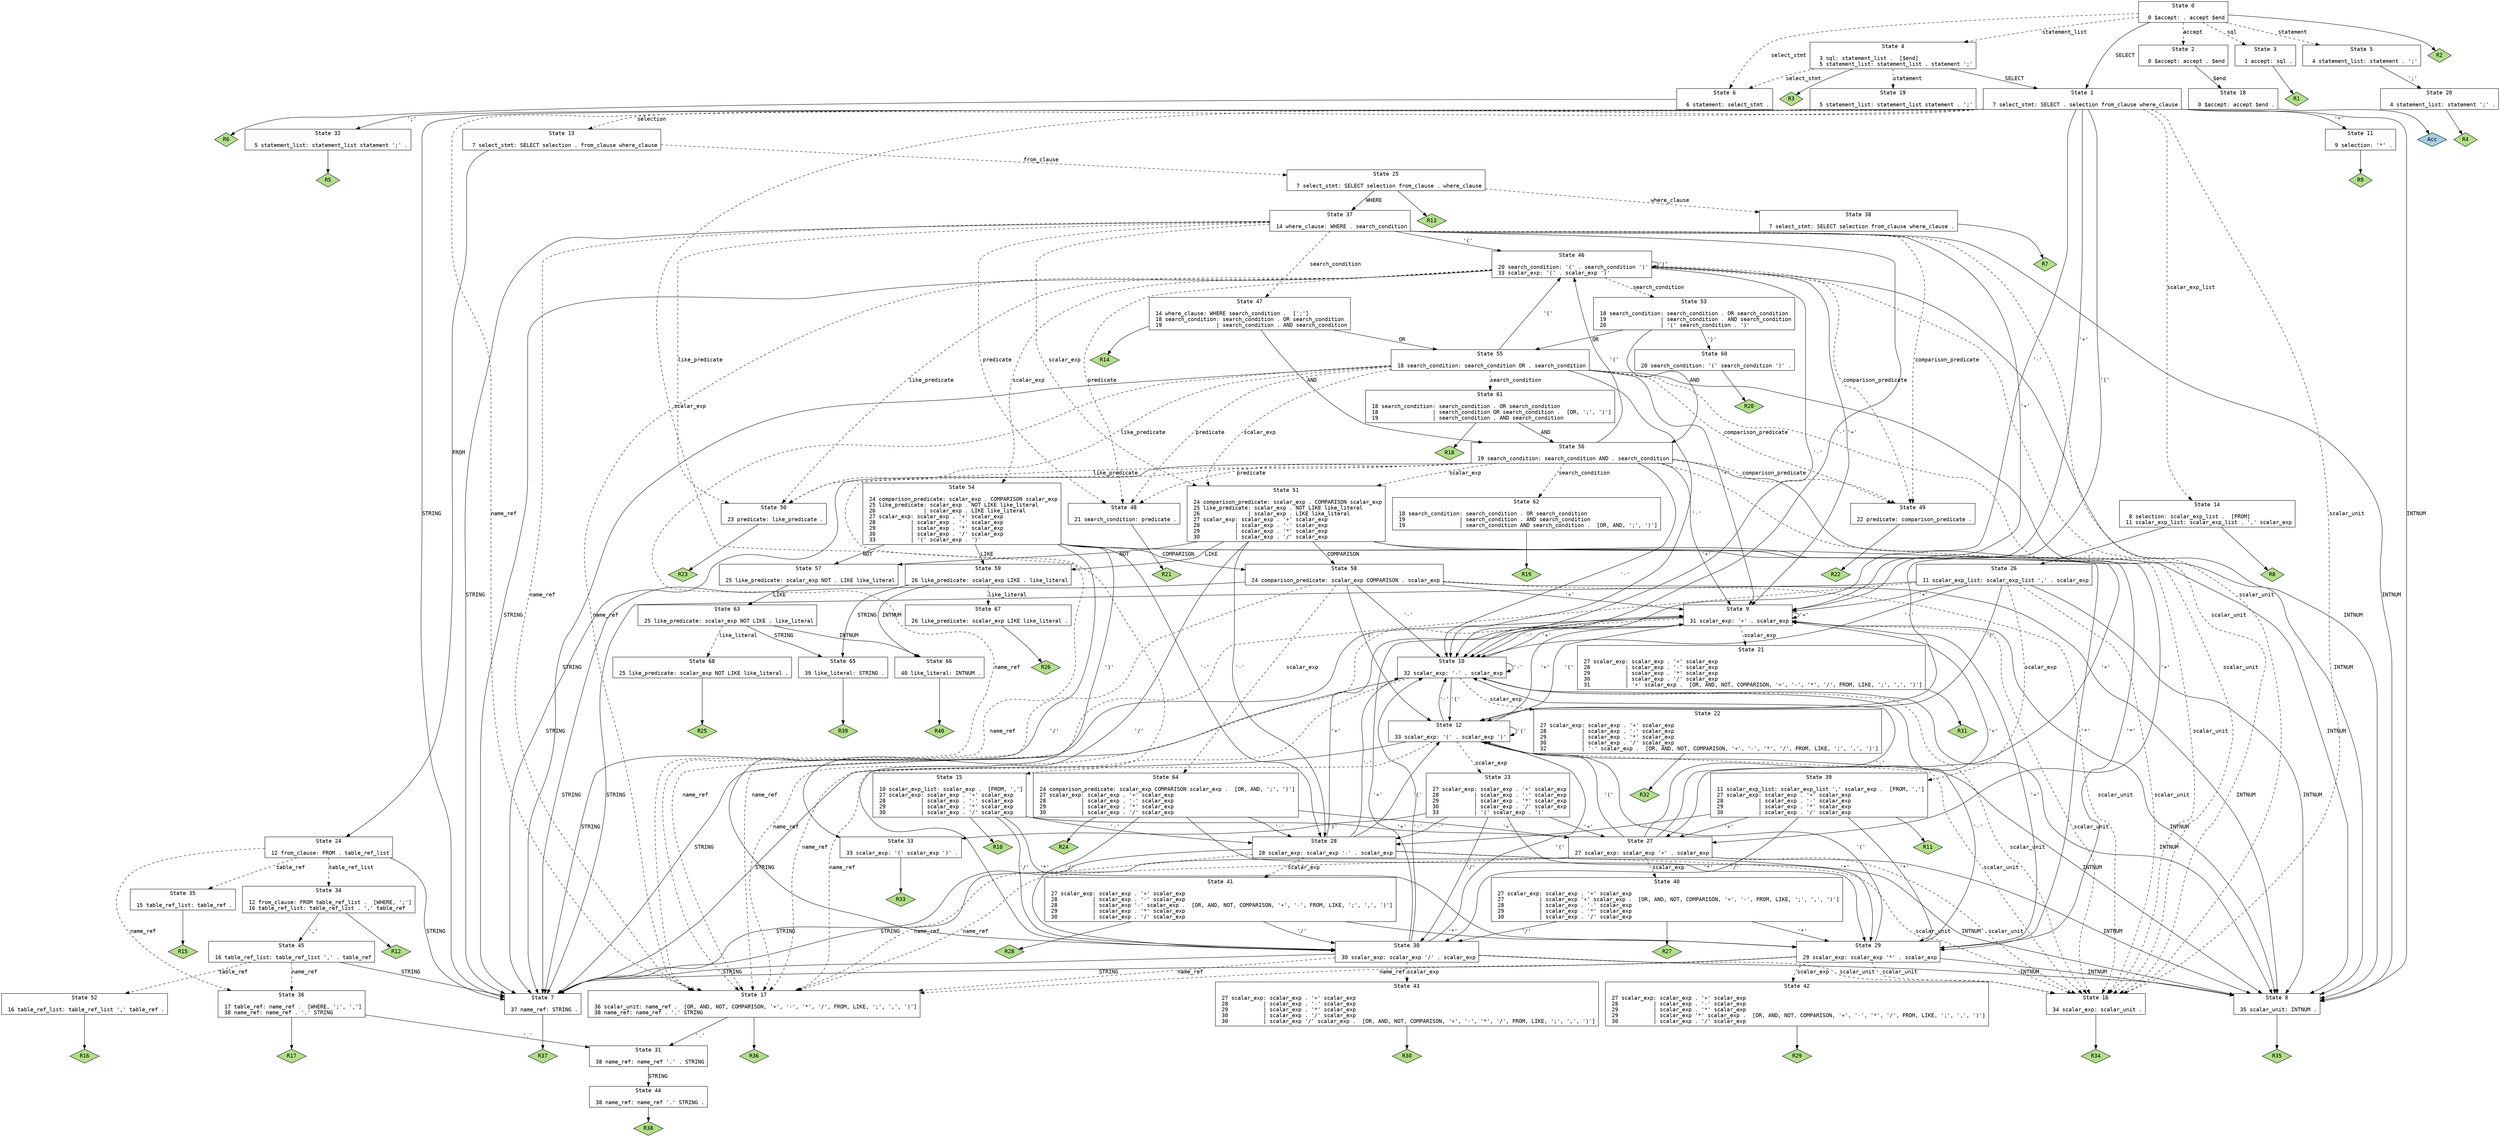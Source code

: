 // Generated by GNU Bison 3.5.4.
// Report bugs to <bug-bison@gnu.org>.
// Home page: <https://www.gnu.org/software/bison/>.

digraph "fbs_sql.y"
{
  node [fontname = courier, shape = box, colorscheme = paired6]
  edge [fontname = courier]

  0 [label="State 0\n\l  0 $accept: . accept $end\l"]
  0 -> 1 [style=solid label="SELECT"]
  0 -> 2 [style=dashed label="accept"]
  0 -> 3 [style=dashed label="sql"]
  0 -> 4 [style=dashed label="statement_list"]
  0 -> 5 [style=dashed label="statement"]
  0 -> 6 [style=dashed label="select_stmt"]
  0 -> "0R2" [style=solid]
 "0R2" [label="R2", fillcolor=3, shape=diamond, style=filled]
  1 [label="State 1\n\l  7 select_stmt: SELECT . selection from_clause where_clause\l"]
  1 -> 7 [style=solid label="STRING"]
  1 -> 8 [style=solid label="INTNUM"]
  1 -> 9 [style=solid label="'+'"]
  1 -> 10 [style=solid label="'-'"]
  1 -> 11 [style=solid label="'*'"]
  1 -> 12 [style=solid label="'('"]
  1 -> 13 [style=dashed label="selection"]
  1 -> 14 [style=dashed label="scalar_exp_list"]
  1 -> 15 [style=dashed label="scalar_exp"]
  1 -> 16 [style=dashed label="scalar_unit"]
  1 -> 17 [style=dashed label="name_ref"]
  2 [label="State 2\n\l  0 $accept: accept . $end\l"]
  2 -> 18 [style=solid label="$end"]
  3 [label="State 3\n\l  1 accept: sql .\l"]
  3 -> "3R1" [style=solid]
 "3R1" [label="R1", fillcolor=3, shape=diamond, style=filled]
  4 [label="State 4\n\l  3 sql: statement_list .  [$end]\l  5 statement_list: statement_list . statement ';'\l"]
  4 -> 1 [style=solid label="SELECT"]
  4 -> 19 [style=dashed label="statement"]
  4 -> 6 [style=dashed label="select_stmt"]
  4 -> "4R3" [style=solid]
 "4R3" [label="R3", fillcolor=3, shape=diamond, style=filled]
  5 [label="State 5\n\l  4 statement_list: statement . ';'\l"]
  5 -> 20 [style=solid label="';'"]
  6 [label="State 6\n\l  6 statement: select_stmt .\l"]
  6 -> "6R6" [style=solid]
 "6R6" [label="R6", fillcolor=3, shape=diamond, style=filled]
  7 [label="State 7\n\l 37 name_ref: STRING .\l"]
  7 -> "7R37" [style=solid]
 "7R37" [label="R37", fillcolor=3, shape=diamond, style=filled]
  8 [label="State 8\n\l 35 scalar_unit: INTNUM .\l"]
  8 -> "8R35" [style=solid]
 "8R35" [label="R35", fillcolor=3, shape=diamond, style=filled]
  9 [label="State 9\n\l 31 scalar_exp: '+' . scalar_exp\l"]
  9 -> 7 [style=solid label="STRING"]
  9 -> 8 [style=solid label="INTNUM"]
  9 -> 9 [style=solid label="'+'"]
  9 -> 10 [style=solid label="'-'"]
  9 -> 12 [style=solid label="'('"]
  9 -> 21 [style=dashed label="scalar_exp"]
  9 -> 16 [style=dashed label="scalar_unit"]
  9 -> 17 [style=dashed label="name_ref"]
  10 [label="State 10\n\l 32 scalar_exp: '-' . scalar_exp\l"]
  10 -> 7 [style=solid label="STRING"]
  10 -> 8 [style=solid label="INTNUM"]
  10 -> 9 [style=solid label="'+'"]
  10 -> 10 [style=solid label="'-'"]
  10 -> 12 [style=solid label="'('"]
  10 -> 22 [style=dashed label="scalar_exp"]
  10 -> 16 [style=dashed label="scalar_unit"]
  10 -> 17 [style=dashed label="name_ref"]
  11 [label="State 11\n\l  9 selection: '*' .\l"]
  11 -> "11R9" [style=solid]
 "11R9" [label="R9", fillcolor=3, shape=diamond, style=filled]
  12 [label="State 12\n\l 33 scalar_exp: '(' . scalar_exp ')'\l"]
  12 -> 7 [style=solid label="STRING"]
  12 -> 8 [style=solid label="INTNUM"]
  12 -> 9 [style=solid label="'+'"]
  12 -> 10 [style=solid label="'-'"]
  12 -> 12 [style=solid label="'('"]
  12 -> 23 [style=dashed label="scalar_exp"]
  12 -> 16 [style=dashed label="scalar_unit"]
  12 -> 17 [style=dashed label="name_ref"]
  13 [label="State 13\n\l  7 select_stmt: SELECT selection . from_clause where_clause\l"]
  13 -> 24 [style=solid label="FROM"]
  13 -> 25 [style=dashed label="from_clause"]
  14 [label="State 14\n\l  8 selection: scalar_exp_list .  [FROM]\l 11 scalar_exp_list: scalar_exp_list . ',' scalar_exp\l"]
  14 -> 26 [style=solid label="','"]
  14 -> "14R8" [style=solid]
 "14R8" [label="R8", fillcolor=3, shape=diamond, style=filled]
  15 [label="State 15\n\l 10 scalar_exp_list: scalar_exp .  [FROM, ',']\l 27 scalar_exp: scalar_exp . '+' scalar_exp\l 28           | scalar_exp . '-' scalar_exp\l 29           | scalar_exp . '*' scalar_exp\l 30           | scalar_exp . '/' scalar_exp\l"]
  15 -> 27 [style=solid label="'+'"]
  15 -> 28 [style=solid label="'-'"]
  15 -> 29 [style=solid label="'*'"]
  15 -> 30 [style=solid label="'/'"]
  15 -> "15R10" [style=solid]
 "15R10" [label="R10", fillcolor=3, shape=diamond, style=filled]
  16 [label="State 16\n\l 34 scalar_exp: scalar_unit .\l"]
  16 -> "16R34" [style=solid]
 "16R34" [label="R34", fillcolor=3, shape=diamond, style=filled]
  17 [label="State 17\n\l 36 scalar_unit: name_ref .  [OR, AND, NOT, COMPARISON, '+', '-', '*', '/', FROM, LIKE, ';', ',', ')']\l 38 name_ref: name_ref . '.' STRING\l"]
  17 -> 31 [style=solid label="'.'"]
  17 -> "17R36" [style=solid]
 "17R36" [label="R36", fillcolor=3, shape=diamond, style=filled]
  18 [label="State 18\n\l  0 $accept: accept $end .\l"]
  18 -> "18R0" [style=solid]
 "18R0" [label="Acc", fillcolor=1, shape=diamond, style=filled]
  19 [label="State 19\n\l  5 statement_list: statement_list statement . ';'\l"]
  19 -> 32 [style=solid label="';'"]
  20 [label="State 20\n\l  4 statement_list: statement ';' .\l"]
  20 -> "20R4" [style=solid]
 "20R4" [label="R4", fillcolor=3, shape=diamond, style=filled]
  21 [label="State 21\n\l 27 scalar_exp: scalar_exp . '+' scalar_exp\l 28           | scalar_exp . '-' scalar_exp\l 29           | scalar_exp . '*' scalar_exp\l 30           | scalar_exp . '/' scalar_exp\l 31           | '+' scalar_exp .  [OR, AND, NOT, COMPARISON, '+', '-', '*', '/', FROM, LIKE, ';', ',', ')']\l"]
  21 -> "21R31" [style=solid]
 "21R31" [label="R31", fillcolor=3, shape=diamond, style=filled]
  22 [label="State 22\n\l 27 scalar_exp: scalar_exp . '+' scalar_exp\l 28           | scalar_exp . '-' scalar_exp\l 29           | scalar_exp . '*' scalar_exp\l 30           | scalar_exp . '/' scalar_exp\l 32           | '-' scalar_exp .  [OR, AND, NOT, COMPARISON, '+', '-', '*', '/', FROM, LIKE, ';', ',', ')']\l"]
  22 -> "22R32" [style=solid]
 "22R32" [label="R32", fillcolor=3, shape=diamond, style=filled]
  23 [label="State 23\n\l 27 scalar_exp: scalar_exp . '+' scalar_exp\l 28           | scalar_exp . '-' scalar_exp\l 29           | scalar_exp . '*' scalar_exp\l 30           | scalar_exp . '/' scalar_exp\l 33           | '(' scalar_exp . ')'\l"]
  23 -> 27 [style=solid label="'+'"]
  23 -> 28 [style=solid label="'-'"]
  23 -> 29 [style=solid label="'*'"]
  23 -> 30 [style=solid label="'/'"]
  23 -> 33 [style=solid label="')'"]
  24 [label="State 24\n\l 12 from_clause: FROM . table_ref_list\l"]
  24 -> 7 [style=solid label="STRING"]
  24 -> 34 [style=dashed label="table_ref_list"]
  24 -> 35 [style=dashed label="table_ref"]
  24 -> 36 [style=dashed label="name_ref"]
  25 [label="State 25\n\l  7 select_stmt: SELECT selection from_clause . where_clause\l"]
  25 -> 37 [style=solid label="WHERE"]
  25 -> 38 [style=dashed label="where_clause"]
  25 -> "25R13" [style=solid]
 "25R13" [label="R13", fillcolor=3, shape=diamond, style=filled]
  26 [label="State 26\n\l 11 scalar_exp_list: scalar_exp_list ',' . scalar_exp\l"]
  26 -> 7 [style=solid label="STRING"]
  26 -> 8 [style=solid label="INTNUM"]
  26 -> 9 [style=solid label="'+'"]
  26 -> 10 [style=solid label="'-'"]
  26 -> 12 [style=solid label="'('"]
  26 -> 39 [style=dashed label="scalar_exp"]
  26 -> 16 [style=dashed label="scalar_unit"]
  26 -> 17 [style=dashed label="name_ref"]
  27 [label="State 27\n\l 27 scalar_exp: scalar_exp '+' . scalar_exp\l"]
  27 -> 7 [style=solid label="STRING"]
  27 -> 8 [style=solid label="INTNUM"]
  27 -> 9 [style=solid label="'+'"]
  27 -> 10 [style=solid label="'-'"]
  27 -> 12 [style=solid label="'('"]
  27 -> 40 [style=dashed label="scalar_exp"]
  27 -> 16 [style=dashed label="scalar_unit"]
  27 -> 17 [style=dashed label="name_ref"]
  28 [label="State 28\n\l 28 scalar_exp: scalar_exp '-' . scalar_exp\l"]
  28 -> 7 [style=solid label="STRING"]
  28 -> 8 [style=solid label="INTNUM"]
  28 -> 9 [style=solid label="'+'"]
  28 -> 10 [style=solid label="'-'"]
  28 -> 12 [style=solid label="'('"]
  28 -> 41 [style=dashed label="scalar_exp"]
  28 -> 16 [style=dashed label="scalar_unit"]
  28 -> 17 [style=dashed label="name_ref"]
  29 [label="State 29\n\l 29 scalar_exp: scalar_exp '*' . scalar_exp\l"]
  29 -> 7 [style=solid label="STRING"]
  29 -> 8 [style=solid label="INTNUM"]
  29 -> 9 [style=solid label="'+'"]
  29 -> 10 [style=solid label="'-'"]
  29 -> 12 [style=solid label="'('"]
  29 -> 42 [style=dashed label="scalar_exp"]
  29 -> 16 [style=dashed label="scalar_unit"]
  29 -> 17 [style=dashed label="name_ref"]
  30 [label="State 30\n\l 30 scalar_exp: scalar_exp '/' . scalar_exp\l"]
  30 -> 7 [style=solid label="STRING"]
  30 -> 8 [style=solid label="INTNUM"]
  30 -> 9 [style=solid label="'+'"]
  30 -> 10 [style=solid label="'-'"]
  30 -> 12 [style=solid label="'('"]
  30 -> 43 [style=dashed label="scalar_exp"]
  30 -> 16 [style=dashed label="scalar_unit"]
  30 -> 17 [style=dashed label="name_ref"]
  31 [label="State 31\n\l 38 name_ref: name_ref '.' . STRING\l"]
  31 -> 44 [style=solid label="STRING"]
  32 [label="State 32\n\l  5 statement_list: statement_list statement ';' .\l"]
  32 -> "32R5" [style=solid]
 "32R5" [label="R5", fillcolor=3, shape=diamond, style=filled]
  33 [label="State 33\n\l 33 scalar_exp: '(' scalar_exp ')' .\l"]
  33 -> "33R33" [style=solid]
 "33R33" [label="R33", fillcolor=3, shape=diamond, style=filled]
  34 [label="State 34\n\l 12 from_clause: FROM table_ref_list .  [WHERE, ';']\l 16 table_ref_list: table_ref_list . ',' table_ref\l"]
  34 -> 45 [style=solid label="','"]
  34 -> "34R12" [style=solid]
 "34R12" [label="R12", fillcolor=3, shape=diamond, style=filled]
  35 [label="State 35\n\l 15 table_ref_list: table_ref .\l"]
  35 -> "35R15" [style=solid]
 "35R15" [label="R15", fillcolor=3, shape=diamond, style=filled]
  36 [label="State 36\n\l 17 table_ref: name_ref .  [WHERE, ';', ',']\l 38 name_ref: name_ref . '.' STRING\l"]
  36 -> 31 [style=solid label="'.'"]
  36 -> "36R17" [style=solid]
 "36R17" [label="R17", fillcolor=3, shape=diamond, style=filled]
  37 [label="State 37\n\l 14 where_clause: WHERE . search_condition\l"]
  37 -> 7 [style=solid label="STRING"]
  37 -> 8 [style=solid label="INTNUM"]
  37 -> 9 [style=solid label="'+'"]
  37 -> 10 [style=solid label="'-'"]
  37 -> 46 [style=solid label="'('"]
  37 -> 47 [style=dashed label="search_condition"]
  37 -> 48 [style=dashed label="predicate"]
  37 -> 49 [style=dashed label="comparison_predicate"]
  37 -> 50 [style=dashed label="like_predicate"]
  37 -> 51 [style=dashed label="scalar_exp"]
  37 -> 16 [style=dashed label="scalar_unit"]
  37 -> 17 [style=dashed label="name_ref"]
  38 [label="State 38\n\l  7 select_stmt: SELECT selection from_clause where_clause .\l"]
  38 -> "38R7" [style=solid]
 "38R7" [label="R7", fillcolor=3, shape=diamond, style=filled]
  39 [label="State 39\n\l 11 scalar_exp_list: scalar_exp_list ',' scalar_exp .  [FROM, ',']\l 27 scalar_exp: scalar_exp . '+' scalar_exp\l 28           | scalar_exp . '-' scalar_exp\l 29           | scalar_exp . '*' scalar_exp\l 30           | scalar_exp . '/' scalar_exp\l"]
  39 -> 27 [style=solid label="'+'"]
  39 -> 28 [style=solid label="'-'"]
  39 -> 29 [style=solid label="'*'"]
  39 -> 30 [style=solid label="'/'"]
  39 -> "39R11" [style=solid]
 "39R11" [label="R11", fillcolor=3, shape=diamond, style=filled]
  40 [label="State 40\n\l 27 scalar_exp: scalar_exp . '+' scalar_exp\l 27           | scalar_exp '+' scalar_exp .  [OR, AND, NOT, COMPARISON, '+', '-', FROM, LIKE, ';', ',', ')']\l 28           | scalar_exp . '-' scalar_exp\l 29           | scalar_exp . '*' scalar_exp\l 30           | scalar_exp . '/' scalar_exp\l"]
  40 -> 29 [style=solid label="'*'"]
  40 -> 30 [style=solid label="'/'"]
  40 -> "40R27" [style=solid]
 "40R27" [label="R27", fillcolor=3, shape=diamond, style=filled]
  41 [label="State 41\n\l 27 scalar_exp: scalar_exp . '+' scalar_exp\l 28           | scalar_exp . '-' scalar_exp\l 28           | scalar_exp '-' scalar_exp .  [OR, AND, NOT, COMPARISON, '+', '-', FROM, LIKE, ';', ',', ')']\l 29           | scalar_exp . '*' scalar_exp\l 30           | scalar_exp . '/' scalar_exp\l"]
  41 -> 29 [style=solid label="'*'"]
  41 -> 30 [style=solid label="'/'"]
  41 -> "41R28" [style=solid]
 "41R28" [label="R28", fillcolor=3, shape=diamond, style=filled]
  42 [label="State 42\n\l 27 scalar_exp: scalar_exp . '+' scalar_exp\l 28           | scalar_exp . '-' scalar_exp\l 29           | scalar_exp . '*' scalar_exp\l 29           | scalar_exp '*' scalar_exp .  [OR, AND, NOT, COMPARISON, '+', '-', '*', '/', FROM, LIKE, ';', ',', ')']\l 30           | scalar_exp . '/' scalar_exp\l"]
  42 -> "42R29" [style=solid]
 "42R29" [label="R29", fillcolor=3, shape=diamond, style=filled]
  43 [label="State 43\n\l 27 scalar_exp: scalar_exp . '+' scalar_exp\l 28           | scalar_exp . '-' scalar_exp\l 29           | scalar_exp . '*' scalar_exp\l 30           | scalar_exp . '/' scalar_exp\l 30           | scalar_exp '/' scalar_exp .  [OR, AND, NOT, COMPARISON, '+', '-', '*', '/', FROM, LIKE, ';', ',', ')']\l"]
  43 -> "43R30" [style=solid]
 "43R30" [label="R30", fillcolor=3, shape=diamond, style=filled]
  44 [label="State 44\n\l 38 name_ref: name_ref '.' STRING .\l"]
  44 -> "44R38" [style=solid]
 "44R38" [label="R38", fillcolor=3, shape=diamond, style=filled]
  45 [label="State 45\n\l 16 table_ref_list: table_ref_list ',' . table_ref\l"]
  45 -> 7 [style=solid label="STRING"]
  45 -> 52 [style=dashed label="table_ref"]
  45 -> 36 [style=dashed label="name_ref"]
  46 [label="State 46\n\l 20 search_condition: '(' . search_condition ')'\l 33 scalar_exp: '(' . scalar_exp ')'\l"]
  46 -> 7 [style=solid label="STRING"]
  46 -> 8 [style=solid label="INTNUM"]
  46 -> 9 [style=solid label="'+'"]
  46 -> 10 [style=solid label="'-'"]
  46 -> 46 [style=solid label="'('"]
  46 -> 53 [style=dashed label="search_condition"]
  46 -> 48 [style=dashed label="predicate"]
  46 -> 49 [style=dashed label="comparison_predicate"]
  46 -> 50 [style=dashed label="like_predicate"]
  46 -> 54 [style=dashed label="scalar_exp"]
  46 -> 16 [style=dashed label="scalar_unit"]
  46 -> 17 [style=dashed label="name_ref"]
  47 [label="State 47\n\l 14 where_clause: WHERE search_condition .  [';']\l 18 search_condition: search_condition . OR search_condition\l 19                 | search_condition . AND search_condition\l"]
  47 -> 55 [style=solid label="OR"]
  47 -> 56 [style=solid label="AND"]
  47 -> "47R14" [style=solid]
 "47R14" [label="R14", fillcolor=3, shape=diamond, style=filled]
  48 [label="State 48\n\l 21 search_condition: predicate .\l"]
  48 -> "48R21" [style=solid]
 "48R21" [label="R21", fillcolor=3, shape=diamond, style=filled]
  49 [label="State 49\n\l 22 predicate: comparison_predicate .\l"]
  49 -> "49R22" [style=solid]
 "49R22" [label="R22", fillcolor=3, shape=diamond, style=filled]
  50 [label="State 50\n\l 23 predicate: like_predicate .\l"]
  50 -> "50R23" [style=solid]
 "50R23" [label="R23", fillcolor=3, shape=diamond, style=filled]
  51 [label="State 51\n\l 24 comparison_predicate: scalar_exp . COMPARISON scalar_exp\l 25 like_predicate: scalar_exp . NOT LIKE like_literal\l 26               | scalar_exp . LIKE like_literal\l 27 scalar_exp: scalar_exp . '+' scalar_exp\l 28           | scalar_exp . '-' scalar_exp\l 29           | scalar_exp . '*' scalar_exp\l 30           | scalar_exp . '/' scalar_exp\l"]
  51 -> 57 [style=solid label="NOT"]
  51 -> 58 [style=solid label="COMPARISON"]
  51 -> 27 [style=solid label="'+'"]
  51 -> 28 [style=solid label="'-'"]
  51 -> 29 [style=solid label="'*'"]
  51 -> 30 [style=solid label="'/'"]
  51 -> 59 [style=solid label="LIKE"]
  52 [label="State 52\n\l 16 table_ref_list: table_ref_list ',' table_ref .\l"]
  52 -> "52R16" [style=solid]
 "52R16" [label="R16", fillcolor=3, shape=diamond, style=filled]
  53 [label="State 53\n\l 18 search_condition: search_condition . OR search_condition\l 19                 | search_condition . AND search_condition\l 20                 | '(' search_condition . ')'\l"]
  53 -> 55 [style=solid label="OR"]
  53 -> 56 [style=solid label="AND"]
  53 -> 60 [style=solid label="')'"]
  54 [label="State 54\n\l 24 comparison_predicate: scalar_exp . COMPARISON scalar_exp\l 25 like_predicate: scalar_exp . NOT LIKE like_literal\l 26               | scalar_exp . LIKE like_literal\l 27 scalar_exp: scalar_exp . '+' scalar_exp\l 28           | scalar_exp . '-' scalar_exp\l 29           | scalar_exp . '*' scalar_exp\l 30           | scalar_exp . '/' scalar_exp\l 33           | '(' scalar_exp . ')'\l"]
  54 -> 57 [style=solid label="NOT"]
  54 -> 58 [style=solid label="COMPARISON"]
  54 -> 27 [style=solid label="'+'"]
  54 -> 28 [style=solid label="'-'"]
  54 -> 29 [style=solid label="'*'"]
  54 -> 30 [style=solid label="'/'"]
  54 -> 59 [style=solid label="LIKE"]
  54 -> 33 [style=solid label="')'"]
  55 [label="State 55\n\l 18 search_condition: search_condition OR . search_condition\l"]
  55 -> 7 [style=solid label="STRING"]
  55 -> 8 [style=solid label="INTNUM"]
  55 -> 9 [style=solid label="'+'"]
  55 -> 10 [style=solid label="'-'"]
  55 -> 46 [style=solid label="'('"]
  55 -> 61 [style=dashed label="search_condition"]
  55 -> 48 [style=dashed label="predicate"]
  55 -> 49 [style=dashed label="comparison_predicate"]
  55 -> 50 [style=dashed label="like_predicate"]
  55 -> 51 [style=dashed label="scalar_exp"]
  55 -> 16 [style=dashed label="scalar_unit"]
  55 -> 17 [style=dashed label="name_ref"]
  56 [label="State 56\n\l 19 search_condition: search_condition AND . search_condition\l"]
  56 -> 7 [style=solid label="STRING"]
  56 -> 8 [style=solid label="INTNUM"]
  56 -> 9 [style=solid label="'+'"]
  56 -> 10 [style=solid label="'-'"]
  56 -> 46 [style=solid label="'('"]
  56 -> 62 [style=dashed label="search_condition"]
  56 -> 48 [style=dashed label="predicate"]
  56 -> 49 [style=dashed label="comparison_predicate"]
  56 -> 50 [style=dashed label="like_predicate"]
  56 -> 51 [style=dashed label="scalar_exp"]
  56 -> 16 [style=dashed label="scalar_unit"]
  56 -> 17 [style=dashed label="name_ref"]
  57 [label="State 57\n\l 25 like_predicate: scalar_exp NOT . LIKE like_literal\l"]
  57 -> 63 [style=solid label="LIKE"]
  58 [label="State 58\n\l 24 comparison_predicate: scalar_exp COMPARISON . scalar_exp\l"]
  58 -> 7 [style=solid label="STRING"]
  58 -> 8 [style=solid label="INTNUM"]
  58 -> 9 [style=solid label="'+'"]
  58 -> 10 [style=solid label="'-'"]
  58 -> 12 [style=solid label="'('"]
  58 -> 64 [style=dashed label="scalar_exp"]
  58 -> 16 [style=dashed label="scalar_unit"]
  58 -> 17 [style=dashed label="name_ref"]
  59 [label="State 59\n\l 26 like_predicate: scalar_exp LIKE . like_literal\l"]
  59 -> 65 [style=solid label="STRING"]
  59 -> 66 [style=solid label="INTNUM"]
  59 -> 67 [style=dashed label="like_literal"]
  60 [label="State 60\n\l 20 search_condition: '(' search_condition ')' .\l"]
  60 -> "60R20" [style=solid]
 "60R20" [label="R20", fillcolor=3, shape=diamond, style=filled]
  61 [label="State 61\n\l 18 search_condition: search_condition . OR search_condition\l 18                 | search_condition OR search_condition .  [OR, ';', ')']\l 19                 | search_condition . AND search_condition\l"]
  61 -> 56 [style=solid label="AND"]
  61 -> "61R18" [style=solid]
 "61R18" [label="R18", fillcolor=3, shape=diamond, style=filled]
  62 [label="State 62\n\l 18 search_condition: search_condition . OR search_condition\l 19                 | search_condition . AND search_condition\l 19                 | search_condition AND search_condition .  [OR, AND, ';', ')']\l"]
  62 -> "62R19" [style=solid]
 "62R19" [label="R19", fillcolor=3, shape=diamond, style=filled]
  63 [label="State 63\n\l 25 like_predicate: scalar_exp NOT LIKE . like_literal\l"]
  63 -> 65 [style=solid label="STRING"]
  63 -> 66 [style=solid label="INTNUM"]
  63 -> 68 [style=dashed label="like_literal"]
  64 [label="State 64\n\l 24 comparison_predicate: scalar_exp COMPARISON scalar_exp .  [OR, AND, ';', ')']\l 27 scalar_exp: scalar_exp . '+' scalar_exp\l 28           | scalar_exp . '-' scalar_exp\l 29           | scalar_exp . '*' scalar_exp\l 30           | scalar_exp . '/' scalar_exp\l"]
  64 -> 27 [style=solid label="'+'"]
  64 -> 28 [style=solid label="'-'"]
  64 -> 29 [style=solid label="'*'"]
  64 -> 30 [style=solid label="'/'"]
  64 -> "64R24" [style=solid]
 "64R24" [label="R24", fillcolor=3, shape=diamond, style=filled]
  65 [label="State 65\n\l 39 like_literal: STRING .\l"]
  65 -> "65R39" [style=solid]
 "65R39" [label="R39", fillcolor=3, shape=diamond, style=filled]
  66 [label="State 66\n\l 40 like_literal: INTNUM .\l"]
  66 -> "66R40" [style=solid]
 "66R40" [label="R40", fillcolor=3, shape=diamond, style=filled]
  67 [label="State 67\n\l 26 like_predicate: scalar_exp LIKE like_literal .\l"]
  67 -> "67R26" [style=solid]
 "67R26" [label="R26", fillcolor=3, shape=diamond, style=filled]
  68 [label="State 68\n\l 25 like_predicate: scalar_exp NOT LIKE like_literal .\l"]
  68 -> "68R25" [style=solid]
 "68R25" [label="R25", fillcolor=3, shape=diamond, style=filled]
}
